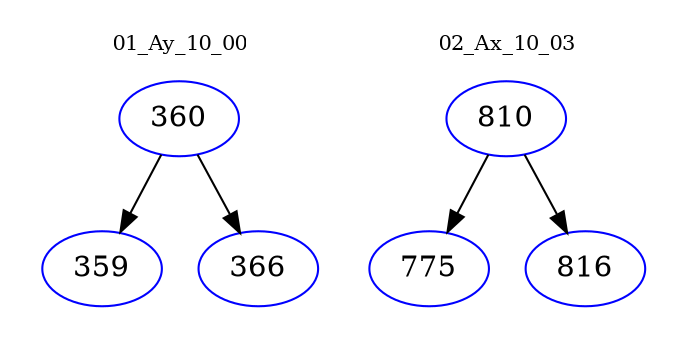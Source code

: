 digraph{
subgraph cluster_0 {
color = white
label = "01_Ay_10_00";
fontsize=10;
T0_360 [label="360", color="blue"]
T0_360 -> T0_359 [color="black"]
T0_359 [label="359", color="blue"]
T0_360 -> T0_366 [color="black"]
T0_366 [label="366", color="blue"]
}
subgraph cluster_1 {
color = white
label = "02_Ax_10_03";
fontsize=10;
T1_810 [label="810", color="blue"]
T1_810 -> T1_775 [color="black"]
T1_775 [label="775", color="blue"]
T1_810 -> T1_816 [color="black"]
T1_816 [label="816", color="blue"]
}
}
